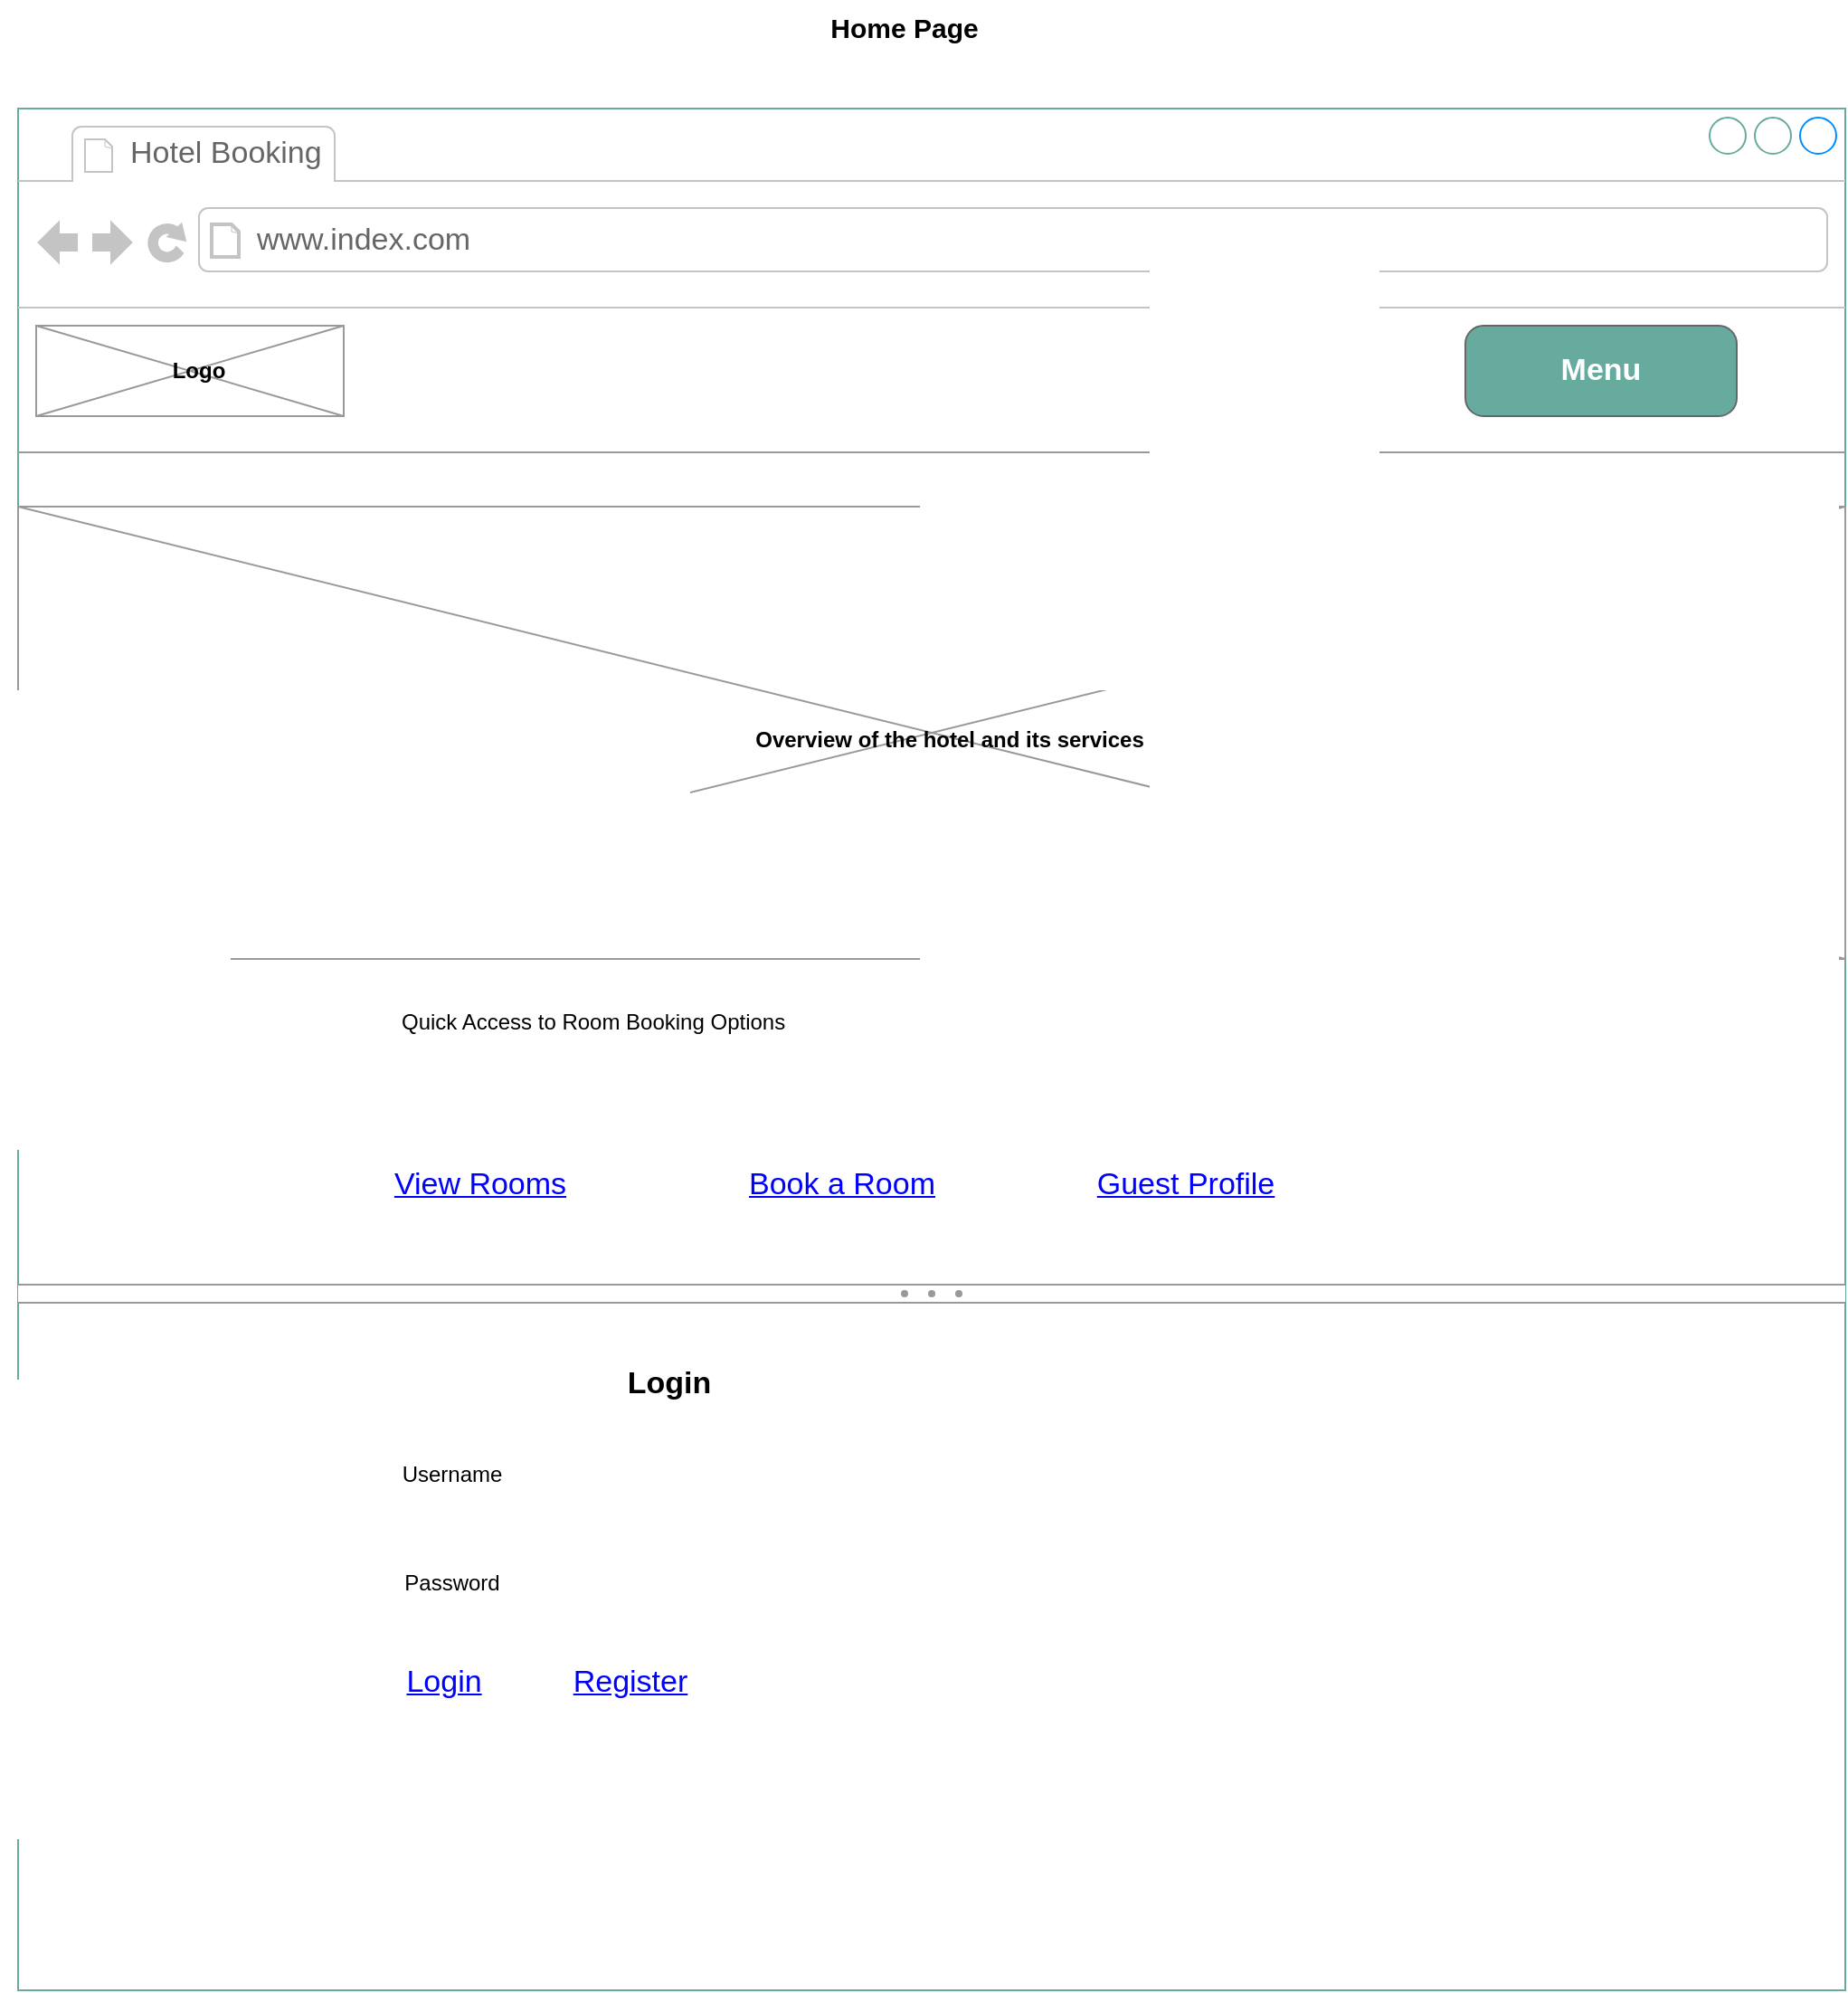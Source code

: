 <mxfile version="24.4.0" type="device">
  <diagram name="Page-1" id="2cc2dc42-3aac-f2a9-1cec-7a8b7cbee084">
    <mxGraphModel dx="2062" dy="1138" grid="1" gridSize="10" guides="1" tooltips="1" connect="1" arrows="1" fold="1" page="1" pageScale="1" pageWidth="827" pageHeight="1169" background="none" math="0" shadow="0">
      <root>
        <mxCell id="0" />
        <mxCell id="1" parent="0" />
        <mxCell id="tlP_V-pG2d8bjTo6rif7-1" value="" style="strokeWidth=1;shadow=0;dashed=0;align=center;html=1;shape=mxgraph.mockup.containers.browserWindow;rSize=0;strokeColor=#67AB9F;strokeColor2=#008cff;strokeColor3=#c4c4c4;mainText=,;recursiveResize=0;" vertex="1" parent="1">
          <mxGeometry x="30" y="90" width="1010" height="1040" as="geometry" />
        </mxCell>
        <mxCell id="tlP_V-pG2d8bjTo6rif7-2" value="Hotel Booking" style="strokeWidth=1;shadow=0;dashed=0;align=center;html=1;shape=mxgraph.mockup.containers.anchor;fontSize=17;fontColor=#666666;align=left;whiteSpace=wrap;" vertex="1" parent="tlP_V-pG2d8bjTo6rif7-1">
          <mxGeometry x="60" y="12" width="110" height="26" as="geometry" />
        </mxCell>
        <mxCell id="tlP_V-pG2d8bjTo6rif7-3" value="www.index.com" style="strokeWidth=1;shadow=0;dashed=0;align=center;html=1;shape=mxgraph.mockup.containers.anchor;rSize=0;fontSize=17;fontColor=#666666;align=left;" vertex="1" parent="tlP_V-pG2d8bjTo6rif7-1">
          <mxGeometry x="130" y="60" width="250" height="26" as="geometry" />
        </mxCell>
        <mxCell id="tlP_V-pG2d8bjTo6rif7-4" value="Menu" style="strokeWidth=1;shadow=0;dashed=0;align=center;html=1;shape=mxgraph.mockup.buttons.button;strokeColor=#666666;fontColor=#ffffff;mainText=;buttonStyle=round;fontSize=17;fontStyle=1;fillColor=#67AB9F;whiteSpace=wrap;" vertex="1" parent="tlP_V-pG2d8bjTo6rif7-1">
          <mxGeometry x="800" y="120" width="150" height="50" as="geometry" />
        </mxCell>
        <mxCell id="tlP_V-pG2d8bjTo6rif7-6" value="" style="verticalLabelPosition=bottom;shadow=0;dashed=0;align=center;html=1;verticalAlign=top;strokeWidth=1;shape=mxgraph.mockup.graphics.simpleIcon;strokeColor=#999999;" vertex="1" parent="tlP_V-pG2d8bjTo6rif7-1">
          <mxGeometry x="10" y="120" width="170" height="50" as="geometry" />
        </mxCell>
        <mxCell id="tlP_V-pG2d8bjTo6rif7-7" value="&lt;b&gt;Logo&lt;/b&gt;" style="text;html=1;align=center;verticalAlign=middle;whiteSpace=wrap;rounded=0;" vertex="1" parent="tlP_V-pG2d8bjTo6rif7-1">
          <mxGeometry x="70" y="130" width="60" height="30" as="geometry" />
        </mxCell>
        <mxCell id="tlP_V-pG2d8bjTo6rif7-8" value="" style="verticalLabelPosition=bottom;shadow=0;dashed=0;align=center;html=1;verticalAlign=top;strokeWidth=1;shape=mxgraph.mockup.graphics.simpleIcon;strokeColor=#999999;" vertex="1" parent="tlP_V-pG2d8bjTo6rif7-1">
          <mxGeometry y="220" width="1010" height="250" as="geometry" />
        </mxCell>
        <mxCell id="tlP_V-pG2d8bjTo6rif7-9" value="&lt;b&gt;Overview of the hotel and its services&lt;/b&gt;" style="text;html=1;align=center;verticalAlign=middle;whiteSpace=wrap;rounded=0;" vertex="1" parent="tlP_V-pG2d8bjTo6rif7-1">
          <mxGeometry x="340" y="334" width="350" height="30" as="geometry" />
        </mxCell>
        <mxCell id="tlP_V-pG2d8bjTo6rif7-10" value="Quick Access to Room Booking Options" style="text;html=1;align=left;verticalAlign=middle;whiteSpace=wrap;rounded=0;" vertex="1" parent="tlP_V-pG2d8bjTo6rif7-1">
          <mxGeometry x="210" y="490" width="400" height="30" as="geometry" />
        </mxCell>
        <mxCell id="tlP_V-pG2d8bjTo6rif7-11" value="View Rooms" style="shape=rectangle;strokeColor=none;fillColor=none;linkText=;fontSize=17;fontColor=#0000ff;fontStyle=4;html=1;align=center;" vertex="1" parent="tlP_V-pG2d8bjTo6rif7-1">
          <mxGeometry x="180" y="580" width="150" height="30" as="geometry" />
        </mxCell>
        <mxCell id="tlP_V-pG2d8bjTo6rif7-12" value="Book a Room" style="shape=rectangle;strokeColor=none;fillColor=none;linkText=;fontSize=17;fontColor=#0000ff;fontStyle=4;html=1;align=center;" vertex="1" parent="tlP_V-pG2d8bjTo6rif7-1">
          <mxGeometry x="380" y="580" width="150" height="30" as="geometry" />
        </mxCell>
        <mxCell id="tlP_V-pG2d8bjTo6rif7-13" value="Guest Profile" style="shape=rectangle;strokeColor=none;fillColor=none;linkText=;fontSize=17;fontColor=#0000ff;fontStyle=4;html=1;align=center;" vertex="1" parent="tlP_V-pG2d8bjTo6rif7-1">
          <mxGeometry x="570" y="580" width="150" height="30" as="geometry" />
        </mxCell>
        <mxCell id="tlP_V-pG2d8bjTo6rif7-14" value="&lt;b style=&quot;font-size: 17px;&quot;&gt;&lt;font style=&quot;font-size: 17px;&quot;&gt;Login&lt;/font&gt;&lt;/b&gt;" style="text;html=1;align=center;verticalAlign=middle;whiteSpace=wrap;rounded=0;fontSize=17;" vertex="1" parent="tlP_V-pG2d8bjTo6rif7-1">
          <mxGeometry x="330" y="690" width="60" height="30" as="geometry" />
        </mxCell>
        <mxCell id="tlP_V-pG2d8bjTo6rif7-15" value="" style="verticalLabelPosition=bottom;shadow=0;dashed=0;align=center;html=1;verticalAlign=top;strokeWidth=1;shape=mxgraph.mockup.forms.splitter;strokeColor=#999999;" vertex="1" parent="tlP_V-pG2d8bjTo6rif7-1">
          <mxGeometry y="650" width="1010" height="10" as="geometry" />
        </mxCell>
        <mxCell id="tlP_V-pG2d8bjTo6rif7-16" value="Username" style="text;html=1;align=center;verticalAlign=middle;whiteSpace=wrap;rounded=0;" vertex="1" parent="tlP_V-pG2d8bjTo6rif7-1">
          <mxGeometry x="210" y="740" width="60" height="30" as="geometry" />
        </mxCell>
        <mxCell id="tlP_V-pG2d8bjTo6rif7-17" value="Password" style="text;html=1;align=center;verticalAlign=middle;whiteSpace=wrap;rounded=0;" vertex="1" parent="tlP_V-pG2d8bjTo6rif7-1">
          <mxGeometry x="210" y="800" width="60" height="30" as="geometry" />
        </mxCell>
        <mxCell id="tlP_V-pG2d8bjTo6rif7-19" value="Login" style="shape=rectangle;strokeColor=none;fillColor=none;linkText=;fontSize=17;fontColor=#0000ff;fontStyle=4;html=1;align=center;" vertex="1" parent="tlP_V-pG2d8bjTo6rif7-1">
          <mxGeometry x="170" y="860" width="130" height="20" as="geometry" />
        </mxCell>
        <mxCell id="tlP_V-pG2d8bjTo6rif7-20" value="Register" style="shape=rectangle;strokeColor=none;fillColor=none;linkText=;fontSize=17;fontColor=#0000ff;fontStyle=4;html=1;align=center;" vertex="1" parent="tlP_V-pG2d8bjTo6rif7-1">
          <mxGeometry x="270" y="860" width="135" height="20" as="geometry" />
        </mxCell>
        <mxCell id="tlP_V-pG2d8bjTo6rif7-21" value="" style="verticalLabelPosition=bottom;shadow=0;dashed=0;align=center;html=1;verticalAlign=top;strokeWidth=1;shape=mxgraph.mockup.markup.line;strokeColor=#999999;" vertex="1" parent="tlP_V-pG2d8bjTo6rif7-1">
          <mxGeometry y="180" width="1010" height="20" as="geometry" />
        </mxCell>
        <mxCell id="tlP_V-pG2d8bjTo6rif7-5" value="&lt;b&gt;&lt;font style=&quot;font-size: 15px;&quot;&gt;Home Page&lt;/font&gt;&lt;/b&gt;" style="text;html=1;align=center;verticalAlign=middle;whiteSpace=wrap;rounded=0;" vertex="1" parent="1">
          <mxGeometry x="20" y="30" width="1000" height="30" as="geometry" />
        </mxCell>
      </root>
    </mxGraphModel>
  </diagram>
</mxfile>
